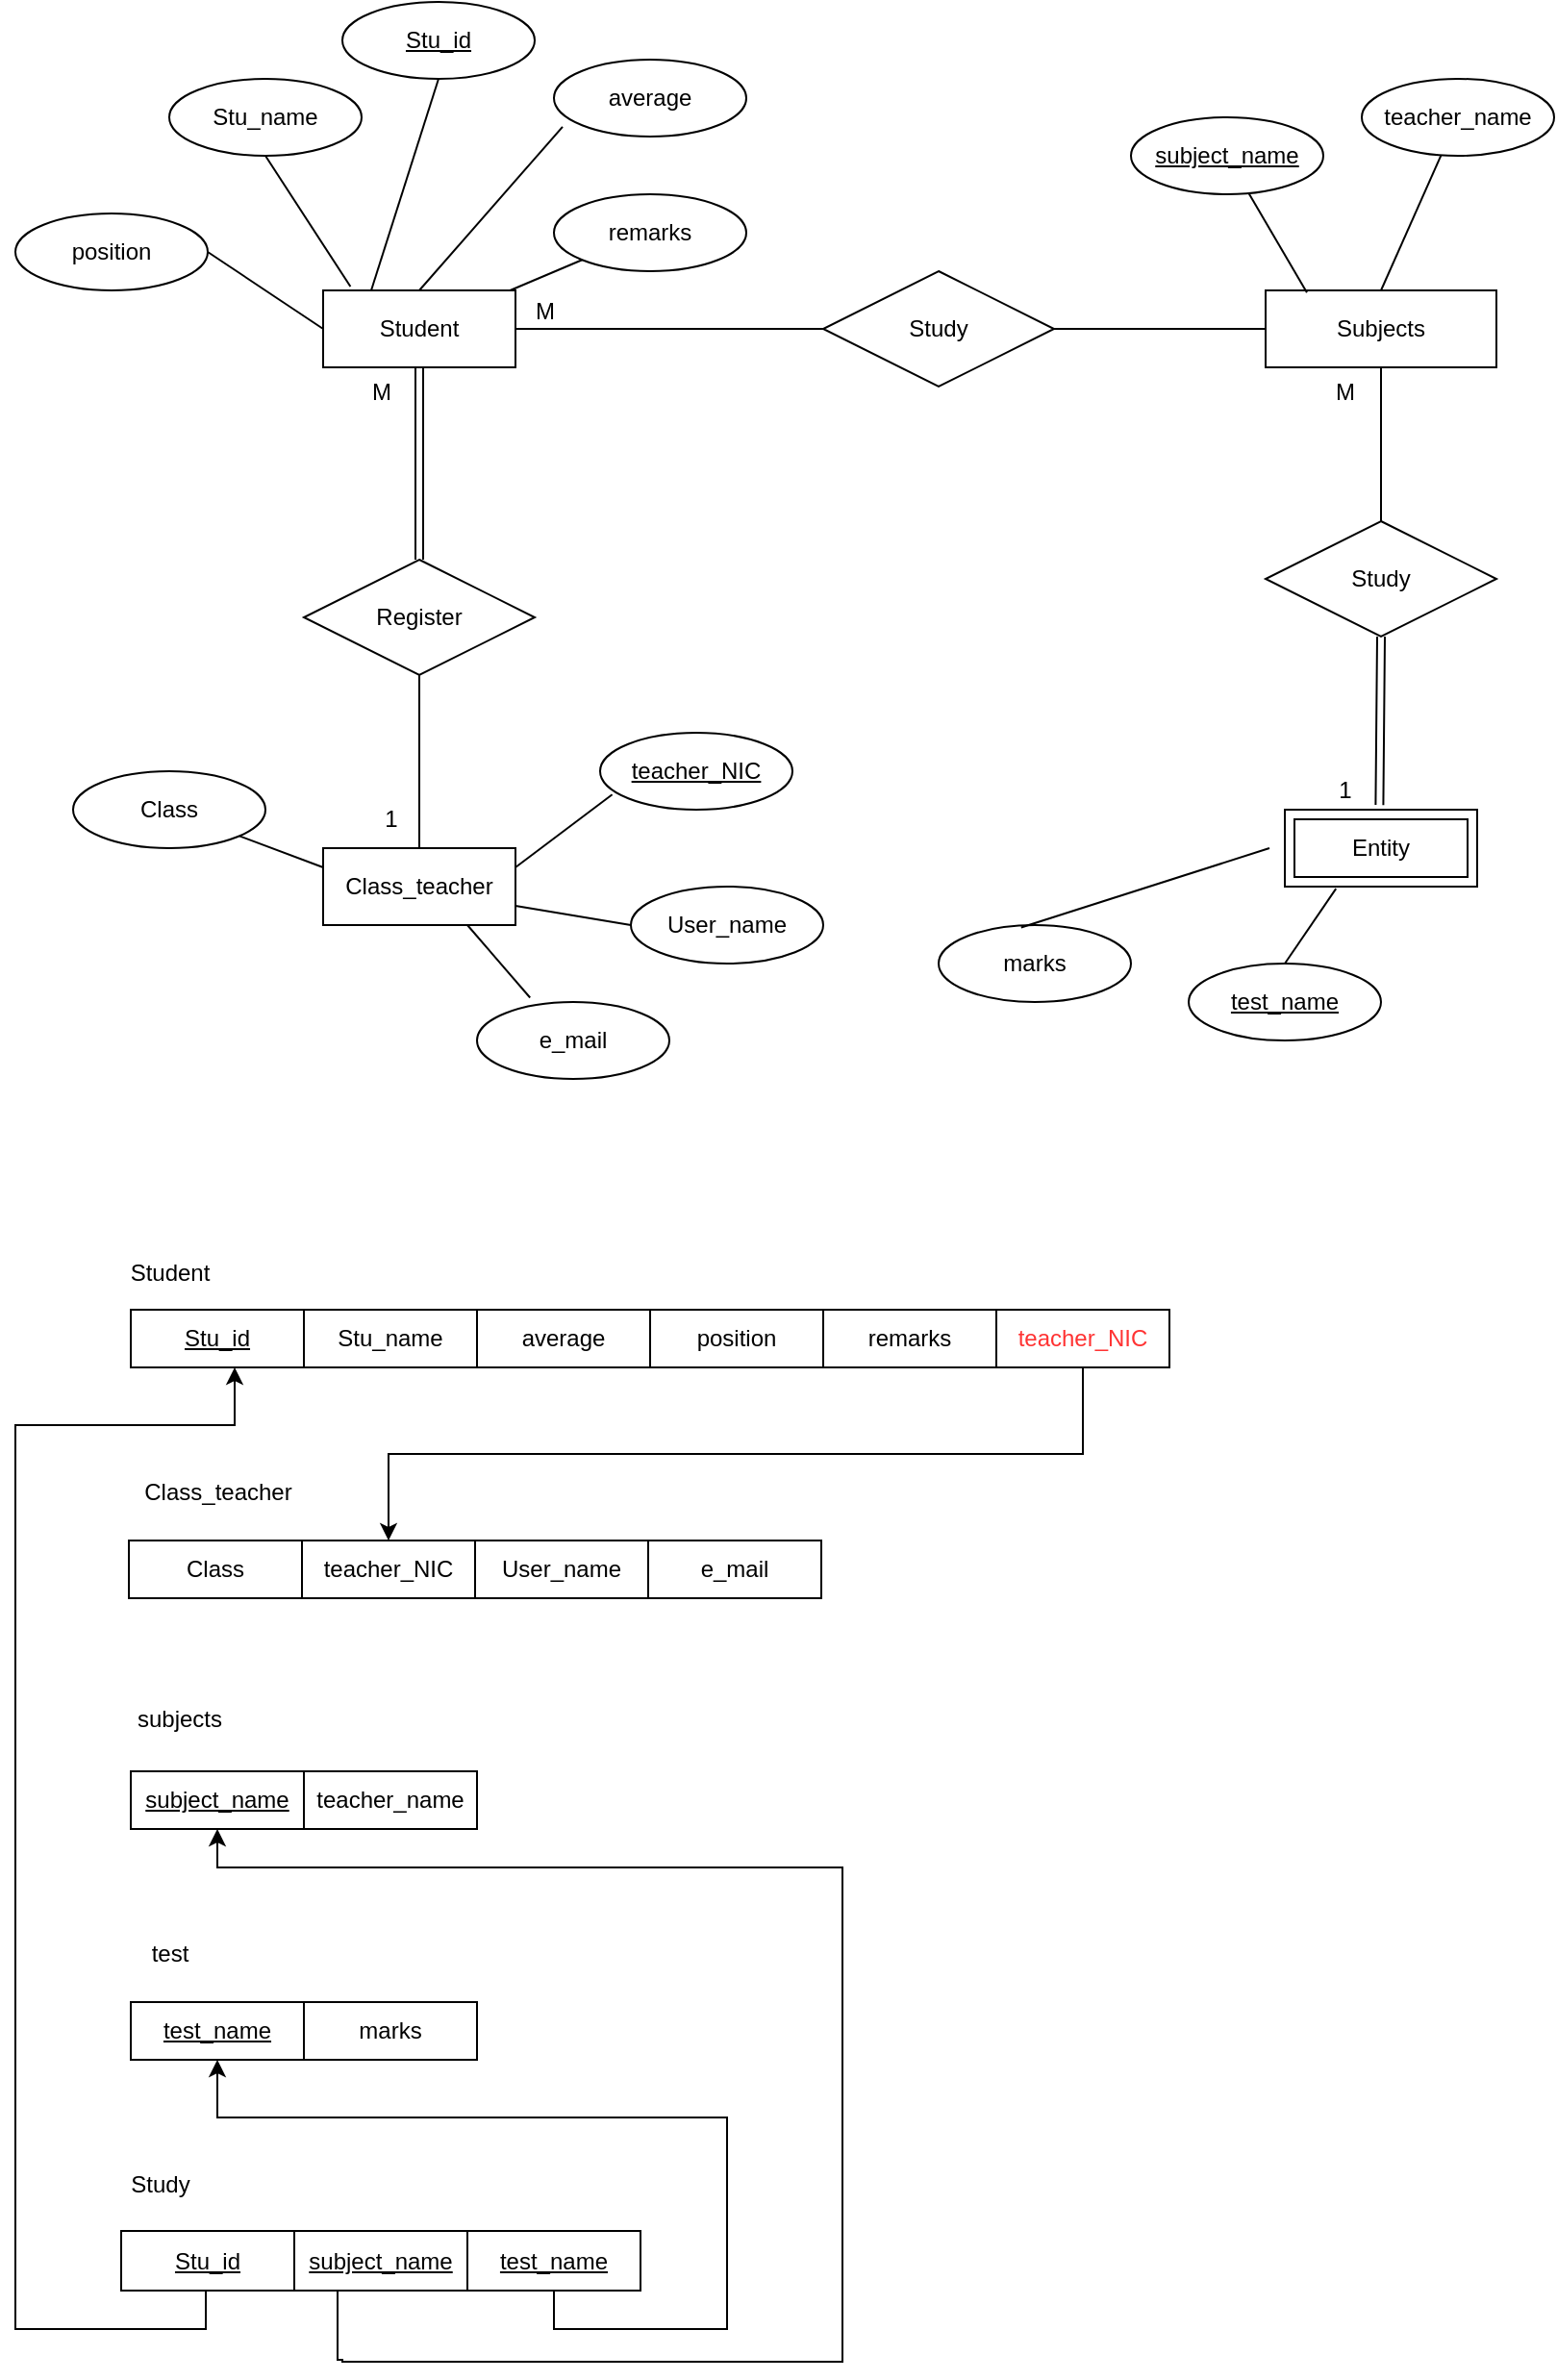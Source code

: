 <mxfile version="21.6.1" type="device">
  <diagram name="Page-1" id="Y7KvWKeOSKiwgBi6ouKE">
    <mxGraphModel dx="2058" dy="583" grid="1" gridSize="10" guides="1" tooltips="1" connect="1" arrows="1" fold="1" page="1" pageScale="1" pageWidth="827" pageHeight="1169" math="0" shadow="0">
      <root>
        <mxCell id="0" />
        <mxCell id="1" parent="0" />
        <mxCell id="_9Xual9Ycu1BCJmLohrW-1" value="Student" style="whiteSpace=wrap;html=1;align=center;" vertex="1" parent="1">
          <mxGeometry x="110" y="160" width="100" height="40" as="geometry" />
        </mxCell>
        <mxCell id="_9Xual9Ycu1BCJmLohrW-4" value="Subjects" style="whiteSpace=wrap;html=1;" vertex="1" parent="1">
          <mxGeometry x="600" y="160" width="120" height="40" as="geometry" />
        </mxCell>
        <mxCell id="_9Xual9Ycu1BCJmLohrW-6" value="" style="endArrow=none;html=1;rounded=0;exitX=1;exitY=0.5;exitDx=0;exitDy=0;" edge="1" parent="1" source="_9Xual9Ycu1BCJmLohrW-1" target="_9Xual9Ycu1BCJmLohrW-87">
          <mxGeometry relative="1" as="geometry">
            <mxPoint x="220" y="179.5" as="sourcePoint" />
            <mxPoint x="374" y="180" as="targetPoint" />
          </mxGeometry>
        </mxCell>
        <mxCell id="_9Xual9Ycu1BCJmLohrW-8" value="Stu_name" style="ellipse;whiteSpace=wrap;html=1;align=center;" vertex="1" parent="1">
          <mxGeometry x="30" y="50" width="100" height="40" as="geometry" />
        </mxCell>
        <mxCell id="_9Xual9Ycu1BCJmLohrW-9" value="&lt;u&gt;Stu_id&lt;/u&gt;" style="ellipse;whiteSpace=wrap;html=1;align=center;" vertex="1" parent="1">
          <mxGeometry x="120" y="10" width="100" height="40" as="geometry" />
        </mxCell>
        <mxCell id="_9Xual9Ycu1BCJmLohrW-10" value="average" style="ellipse;whiteSpace=wrap;html=1;align=center;" vertex="1" parent="1">
          <mxGeometry x="230" y="40" width="100" height="40" as="geometry" />
        </mxCell>
        <mxCell id="_9Xual9Ycu1BCJmLohrW-11" value="position" style="ellipse;whiteSpace=wrap;html=1;align=center;" vertex="1" parent="1">
          <mxGeometry x="-50" y="120" width="100" height="40" as="geometry" />
        </mxCell>
        <mxCell id="_9Xual9Ycu1BCJmLohrW-12" value="remarks" style="ellipse;whiteSpace=wrap;html=1;align=center;" vertex="1" parent="1">
          <mxGeometry x="230" y="110" width="100" height="40" as="geometry" />
        </mxCell>
        <mxCell id="_9Xual9Ycu1BCJmLohrW-13" value="" style="endArrow=none;html=1;rounded=0;exitX=0;exitY=1;exitDx=0;exitDy=0;" edge="1" parent="1" source="_9Xual9Ycu1BCJmLohrW-12" target="_9Xual9Ycu1BCJmLohrW-1">
          <mxGeometry relative="1" as="geometry">
            <mxPoint x="330" y="300" as="sourcePoint" />
            <mxPoint x="490" y="300" as="targetPoint" />
          </mxGeometry>
        </mxCell>
        <mxCell id="_9Xual9Ycu1BCJmLohrW-14" value="" style="endArrow=none;html=1;rounded=0;exitX=1;exitY=0.5;exitDx=0;exitDy=0;entryX=0;entryY=0.5;entryDx=0;entryDy=0;" edge="1" parent="1" source="_9Xual9Ycu1BCJmLohrW-11" target="_9Xual9Ycu1BCJmLohrW-1">
          <mxGeometry relative="1" as="geometry">
            <mxPoint x="200" y="300" as="sourcePoint" />
            <mxPoint x="185" y="212" as="targetPoint" />
          </mxGeometry>
        </mxCell>
        <mxCell id="_9Xual9Ycu1BCJmLohrW-15" value="" style="endArrow=none;html=1;rounded=0;exitX=0.5;exitY=1;exitDx=0;exitDy=0;entryX=0.142;entryY=-0.049;entryDx=0;entryDy=0;entryPerimeter=0;" edge="1" parent="1" source="_9Xual9Ycu1BCJmLohrW-8" target="_9Xual9Ycu1BCJmLohrW-1">
          <mxGeometry relative="1" as="geometry">
            <mxPoint x="80" y="280" as="sourcePoint" />
            <mxPoint x="138" y="211" as="targetPoint" />
          </mxGeometry>
        </mxCell>
        <mxCell id="_9Xual9Ycu1BCJmLohrW-16" value="" style="endArrow=none;html=1;rounded=0;exitX=0.5;exitY=1;exitDx=0;exitDy=0;entryX=0.25;entryY=0;entryDx=0;entryDy=0;" edge="1" parent="1" source="_9Xual9Ycu1BCJmLohrW-9" target="_9Xual9Ycu1BCJmLohrW-1">
          <mxGeometry relative="1" as="geometry">
            <mxPoint x="90" y="100" as="sourcePoint" />
            <mxPoint x="140" y="160" as="targetPoint" />
          </mxGeometry>
        </mxCell>
        <mxCell id="_9Xual9Ycu1BCJmLohrW-17" value="" style="endArrow=none;html=1;rounded=0;exitX=0.045;exitY=0.874;exitDx=0;exitDy=0;entryX=0.5;entryY=0;entryDx=0;entryDy=0;exitPerimeter=0;" edge="1" parent="1" source="_9Xual9Ycu1BCJmLohrW-10" target="_9Xual9Ycu1BCJmLohrW-1">
          <mxGeometry relative="1" as="geometry">
            <mxPoint x="180" y="60" as="sourcePoint" />
            <mxPoint x="145" y="170" as="targetPoint" />
          </mxGeometry>
        </mxCell>
        <mxCell id="_9Xual9Ycu1BCJmLohrW-18" value="&lt;u&gt;subject_name&lt;/u&gt;" style="ellipse;whiteSpace=wrap;html=1;align=center;" vertex="1" parent="1">
          <mxGeometry x="530" y="70" width="100" height="40" as="geometry" />
        </mxCell>
        <mxCell id="_9Xual9Ycu1BCJmLohrW-19" value="marks" style="ellipse;whiteSpace=wrap;html=1;align=center;" vertex="1" parent="1">
          <mxGeometry x="430" y="490" width="100" height="40" as="geometry" />
        </mxCell>
        <mxCell id="_9Xual9Ycu1BCJmLohrW-20" value="" style="endArrow=none;html=1;rounded=0;entryX=0.5;entryY=1;entryDx=0;entryDy=0;exitX=0.5;exitY=0;exitDx=0;exitDy=0;" edge="1" parent="1" source="_9Xual9Ycu1BCJmLohrW-22" target="_9Xual9Ycu1BCJmLohrW-4">
          <mxGeometry relative="1" as="geometry">
            <mxPoint x="464" y="260" as="sourcePoint" />
            <mxPoint x="610" y="260" as="targetPoint" />
          </mxGeometry>
        </mxCell>
        <mxCell id="_9Xual9Ycu1BCJmLohrW-22" value="Study" style="shape=rhombus;perimeter=rhombusPerimeter;whiteSpace=wrap;html=1;align=center;" vertex="1" parent="1">
          <mxGeometry x="600" y="280" width="120" height="60" as="geometry" />
        </mxCell>
        <mxCell id="_9Xual9Ycu1BCJmLohrW-24" value="" style="endArrow=none;html=1;rounded=0;exitX=0.429;exitY=0.031;exitDx=0;exitDy=0;exitPerimeter=0;entryX=0;entryY=0.5;entryDx=0;entryDy=0;" edge="1" parent="1" source="_9Xual9Ycu1BCJmLohrW-19">
          <mxGeometry relative="1" as="geometry">
            <mxPoint x="330" y="300" as="sourcePoint" />
            <mxPoint x="602" y="450" as="targetPoint" />
          </mxGeometry>
        </mxCell>
        <mxCell id="_9Xual9Ycu1BCJmLohrW-25" value="Register" style="shape=rhombus;perimeter=rhombusPerimeter;whiteSpace=wrap;html=1;align=center;" vertex="1" parent="1">
          <mxGeometry x="100" y="300" width="120" height="60" as="geometry" />
        </mxCell>
        <mxCell id="_9Xual9Ycu1BCJmLohrW-26" value="Class_teacher" style="whiteSpace=wrap;html=1;align=center;" vertex="1" parent="1">
          <mxGeometry x="110" y="450" width="100" height="40" as="geometry" />
        </mxCell>
        <mxCell id="_9Xual9Ycu1BCJmLohrW-27" value="" style="endArrow=none;html=1;rounded=0;exitX=0.5;exitY=0;exitDx=0;exitDy=0;entryX=0.5;entryY=1;entryDx=0;entryDy=0;shape=link;" edge="1" parent="1" source="_9Xual9Ycu1BCJmLohrW-25" target="_9Xual9Ycu1BCJmLohrW-1">
          <mxGeometry relative="1" as="geometry">
            <mxPoint x="483" y="501" as="sourcePoint" />
            <mxPoint x="610" y="460" as="targetPoint" />
          </mxGeometry>
        </mxCell>
        <mxCell id="_9Xual9Ycu1BCJmLohrW-28" value="" style="endArrow=none;html=1;rounded=0;exitX=0.5;exitY=1;exitDx=0;exitDy=0;entryX=0.5;entryY=0;entryDx=0;entryDy=0;" edge="1" parent="1" source="_9Xual9Ycu1BCJmLohrW-25" target="_9Xual9Ycu1BCJmLohrW-26">
          <mxGeometry relative="1" as="geometry">
            <mxPoint x="170" y="310" as="sourcePoint" />
            <mxPoint x="170" y="210" as="targetPoint" />
          </mxGeometry>
        </mxCell>
        <mxCell id="_9Xual9Ycu1BCJmLohrW-29" value="teacher_name" style="ellipse;whiteSpace=wrap;html=1;align=center;" vertex="1" parent="1">
          <mxGeometry x="650" y="50" width="100" height="40" as="geometry" />
        </mxCell>
        <mxCell id="_9Xual9Ycu1BCJmLohrW-30" value="" style="endArrow=none;html=1;rounded=0;entryX=0.179;entryY=0.029;entryDx=0;entryDy=0;entryPerimeter=0;" edge="1" parent="1" source="_9Xual9Ycu1BCJmLohrW-18" target="_9Xual9Ycu1BCJmLohrW-4">
          <mxGeometry relative="1" as="geometry">
            <mxPoint x="330" y="300" as="sourcePoint" />
            <mxPoint x="490" y="300" as="targetPoint" />
          </mxGeometry>
        </mxCell>
        <mxCell id="_9Xual9Ycu1BCJmLohrW-31" value="" style="endArrow=none;html=1;rounded=0;entryX=0.5;entryY=0;entryDx=0;entryDy=0;" edge="1" parent="1" source="_9Xual9Ycu1BCJmLohrW-29" target="_9Xual9Ycu1BCJmLohrW-4">
          <mxGeometry relative="1" as="geometry">
            <mxPoint x="601" y="119" as="sourcePoint" />
            <mxPoint x="631" y="171" as="targetPoint" />
          </mxGeometry>
        </mxCell>
        <mxCell id="_9Xual9Ycu1BCJmLohrW-32" value="&lt;u&gt;test_name&lt;/u&gt;" style="ellipse;whiteSpace=wrap;html=1;align=center;" vertex="1" parent="1">
          <mxGeometry x="560" y="510" width="100" height="40" as="geometry" />
        </mxCell>
        <mxCell id="_9Xual9Ycu1BCJmLohrW-33" value="" style="endArrow=none;html=1;rounded=0;exitX=0.5;exitY=0;exitDx=0;exitDy=0;entryX=0.346;entryY=1.027;entryDx=0;entryDy=0;entryPerimeter=0;" edge="1" parent="1" source="_9Xual9Ycu1BCJmLohrW-32">
          <mxGeometry relative="1" as="geometry">
            <mxPoint x="483" y="501" as="sourcePoint" />
            <mxPoint x="636.6" y="471.08" as="targetPoint" />
          </mxGeometry>
        </mxCell>
        <mxCell id="_9Xual9Ycu1BCJmLohrW-35" value="&lt;u&gt;teacher_NIC&lt;/u&gt;" style="ellipse;whiteSpace=wrap;html=1;align=center;" vertex="1" parent="1">
          <mxGeometry x="254" y="390" width="100" height="40" as="geometry" />
        </mxCell>
        <mxCell id="_9Xual9Ycu1BCJmLohrW-36" value="" style="endArrow=none;html=1;rounded=0;exitX=0.063;exitY=0.803;exitDx=0;exitDy=0;entryX=1;entryY=0.25;entryDx=0;entryDy=0;exitPerimeter=0;" edge="1" parent="1" source="_9Xual9Ycu1BCJmLohrW-35" target="_9Xual9Ycu1BCJmLohrW-26">
          <mxGeometry relative="1" as="geometry">
            <mxPoint x="170" y="370" as="sourcePoint" />
            <mxPoint x="170" y="460" as="targetPoint" />
          </mxGeometry>
        </mxCell>
        <mxCell id="_9Xual9Ycu1BCJmLohrW-37" value="User_name" style="ellipse;whiteSpace=wrap;html=1;align=center;" vertex="1" parent="1">
          <mxGeometry x="270" y="470" width="100" height="40" as="geometry" />
        </mxCell>
        <mxCell id="_9Xual9Ycu1BCJmLohrW-38" value="" style="endArrow=none;html=1;rounded=0;exitX=0;exitY=0.5;exitDx=0;exitDy=0;entryX=1;entryY=0.75;entryDx=0;entryDy=0;" edge="1" parent="1" source="_9Xual9Ycu1BCJmLohrW-37" target="_9Xual9Ycu1BCJmLohrW-26">
          <mxGeometry relative="1" as="geometry">
            <mxPoint x="270" y="432" as="sourcePoint" />
            <mxPoint x="220" y="470" as="targetPoint" />
          </mxGeometry>
        </mxCell>
        <mxCell id="_9Xual9Ycu1BCJmLohrW-39" value="e_mail" style="ellipse;whiteSpace=wrap;html=1;align=center;" vertex="1" parent="1">
          <mxGeometry x="190" y="530" width="100" height="40" as="geometry" />
        </mxCell>
        <mxCell id="_9Xual9Ycu1BCJmLohrW-40" value="" style="endArrow=none;html=1;rounded=0;exitX=0.276;exitY=-0.056;exitDx=0;exitDy=0;entryX=0.75;entryY=1;entryDx=0;entryDy=0;exitPerimeter=0;" edge="1" parent="1" source="_9Xual9Ycu1BCJmLohrW-39" target="_9Xual9Ycu1BCJmLohrW-26">
          <mxGeometry relative="1" as="geometry">
            <mxPoint x="280" y="500" as="sourcePoint" />
            <mxPoint x="220" y="490" as="targetPoint" />
          </mxGeometry>
        </mxCell>
        <mxCell id="_9Xual9Ycu1BCJmLohrW-43" value="Class" style="ellipse;whiteSpace=wrap;html=1;align=center;" vertex="1" parent="1">
          <mxGeometry x="-20" y="410" width="100" height="40" as="geometry" />
        </mxCell>
        <mxCell id="_9Xual9Ycu1BCJmLohrW-44" value="" style="endArrow=none;html=1;rounded=0;entryX=0;entryY=0.25;entryDx=0;entryDy=0;" edge="1" parent="1" source="_9Xual9Ycu1BCJmLohrW-43" target="_9Xual9Ycu1BCJmLohrW-26">
          <mxGeometry relative="1" as="geometry">
            <mxPoint x="90" y="550" as="sourcePoint" />
            <mxPoint x="134" y="503" as="targetPoint" />
          </mxGeometry>
        </mxCell>
        <mxCell id="_9Xual9Ycu1BCJmLohrW-45" value="M" style="text;html=1;align=center;verticalAlign=middle;resizable=0;points=[];autosize=1;strokeColor=none;fillColor=none;" vertex="1" parent="1">
          <mxGeometry x="125" y="198" width="30" height="30" as="geometry" />
        </mxCell>
        <mxCell id="_9Xual9Ycu1BCJmLohrW-46" value="1" style="text;html=1;align=center;verticalAlign=middle;resizable=0;points=[];autosize=1;strokeColor=none;fillColor=none;" vertex="1" parent="1">
          <mxGeometry x="130" y="420" width="30" height="30" as="geometry" />
        </mxCell>
        <mxCell id="_9Xual9Ycu1BCJmLohrW-49" value="M" style="text;html=1;align=center;verticalAlign=middle;resizable=0;points=[];autosize=1;strokeColor=none;fillColor=none;" vertex="1" parent="1">
          <mxGeometry x="210" y="156" width="30" height="30" as="geometry" />
        </mxCell>
        <mxCell id="_9Xual9Ycu1BCJmLohrW-51" value="1" style="text;html=1;align=center;verticalAlign=middle;resizable=0;points=[];autosize=1;strokeColor=none;fillColor=none;" vertex="1" parent="1">
          <mxGeometry x="626" y="405" width="30" height="30" as="geometry" />
        </mxCell>
        <mxCell id="_9Xual9Ycu1BCJmLohrW-52" value="M" style="text;html=1;align=center;verticalAlign=middle;resizable=0;points=[];autosize=1;strokeColor=none;fillColor=none;" vertex="1" parent="1">
          <mxGeometry x="626" y="198" width="30" height="30" as="geometry" />
        </mxCell>
        <mxCell id="_9Xual9Ycu1BCJmLohrW-53" value="" style="endArrow=none;html=1;rounded=0;entryX=0.5;entryY=1;entryDx=0;entryDy=0;exitX=0.572;exitY=-0.061;exitDx=0;exitDy=0;exitPerimeter=0;shape=link;" edge="1" parent="1" target="_9Xual9Ycu1BCJmLohrW-22">
          <mxGeometry relative="1" as="geometry">
            <mxPoint x="659.2" y="427.56" as="sourcePoint" />
            <mxPoint x="490" y="300" as="targetPoint" />
          </mxGeometry>
        </mxCell>
        <mxCell id="_9Xual9Ycu1BCJmLohrW-55" value="&lt;u&gt;Stu_id&lt;/u&gt;" style="whiteSpace=wrap;html=1;" vertex="1" parent="1">
          <mxGeometry x="10" y="690" width="90" height="30" as="geometry" />
        </mxCell>
        <mxCell id="_9Xual9Ycu1BCJmLohrW-58" value="Student" style="text;html=1;align=center;verticalAlign=middle;resizable=0;points=[];autosize=1;strokeColor=none;fillColor=none;" vertex="1" parent="1">
          <mxGeometry y="656" width="60" height="30" as="geometry" />
        </mxCell>
        <mxCell id="_9Xual9Ycu1BCJmLohrW-59" value="Stu_name" style="whiteSpace=wrap;html=1;" vertex="1" parent="1">
          <mxGeometry x="100" y="690" width="90" height="30" as="geometry" />
        </mxCell>
        <mxCell id="_9Xual9Ycu1BCJmLohrW-60" value="average" style="whiteSpace=wrap;html=1;" vertex="1" parent="1">
          <mxGeometry x="190" y="690" width="90" height="30" as="geometry" />
        </mxCell>
        <mxCell id="_9Xual9Ycu1BCJmLohrW-61" value="position" style="whiteSpace=wrap;html=1;" vertex="1" parent="1">
          <mxGeometry x="280" y="690" width="90" height="30" as="geometry" />
        </mxCell>
        <mxCell id="_9Xual9Ycu1BCJmLohrW-62" value="remarks" style="whiteSpace=wrap;html=1;" vertex="1" parent="1">
          <mxGeometry x="370" y="690" width="90" height="30" as="geometry" />
        </mxCell>
        <mxCell id="_9Xual9Ycu1BCJmLohrW-63" value="Class_teacher" style="text;html=1;align=center;verticalAlign=middle;resizable=0;points=[];autosize=1;strokeColor=none;fillColor=none;" vertex="1" parent="1">
          <mxGeometry x="5" y="770" width="100" height="30" as="geometry" />
        </mxCell>
        <mxCell id="_9Xual9Ycu1BCJmLohrW-65" value="Class" style="whiteSpace=wrap;html=1;" vertex="1" parent="1">
          <mxGeometry x="9" y="810" width="90" height="30" as="geometry" />
        </mxCell>
        <mxCell id="_9Xual9Ycu1BCJmLohrW-66" value="teacher_NIC" style="whiteSpace=wrap;html=1;" vertex="1" parent="1">
          <mxGeometry x="99" y="810" width="90" height="30" as="geometry" />
        </mxCell>
        <mxCell id="_9Xual9Ycu1BCJmLohrW-67" value="User_name" style="whiteSpace=wrap;html=1;" vertex="1" parent="1">
          <mxGeometry x="189" y="810" width="90" height="30" as="geometry" />
        </mxCell>
        <mxCell id="_9Xual9Ycu1BCJmLohrW-68" value="e_mail" style="whiteSpace=wrap;html=1;" vertex="1" parent="1">
          <mxGeometry x="279" y="810" width="90" height="30" as="geometry" />
        </mxCell>
        <mxCell id="_9Xual9Ycu1BCJmLohrW-69" value="subjects" style="text;html=1;align=center;verticalAlign=middle;resizable=0;points=[];autosize=1;strokeColor=none;fillColor=none;" vertex="1" parent="1">
          <mxGeometry y="888" width="70" height="30" as="geometry" />
        </mxCell>
        <mxCell id="_9Xual9Ycu1BCJmLohrW-70" value="&lt;u&gt;subject_name&lt;/u&gt;" style="whiteSpace=wrap;html=1;" vertex="1" parent="1">
          <mxGeometry x="10" y="930" width="90" height="30" as="geometry" />
        </mxCell>
        <mxCell id="_9Xual9Ycu1BCJmLohrW-71" value="teacher_name" style="whiteSpace=wrap;html=1;" vertex="1" parent="1">
          <mxGeometry x="100" y="930" width="90" height="30" as="geometry" />
        </mxCell>
        <mxCell id="_9Xual9Ycu1BCJmLohrW-72" value="test" style="text;html=1;align=center;verticalAlign=middle;resizable=0;points=[];autosize=1;strokeColor=none;fillColor=none;" vertex="1" parent="1">
          <mxGeometry x="10" y="1010" width="40" height="30" as="geometry" />
        </mxCell>
        <mxCell id="_9Xual9Ycu1BCJmLohrW-73" value="&lt;u&gt;test_name&lt;/u&gt;" style="whiteSpace=wrap;html=1;" vertex="1" parent="1">
          <mxGeometry x="10" y="1050" width="90" height="30" as="geometry" />
        </mxCell>
        <mxCell id="_9Xual9Ycu1BCJmLohrW-74" value="marks" style="whiteSpace=wrap;html=1;" vertex="1" parent="1">
          <mxGeometry x="100" y="1050" width="90" height="30" as="geometry" />
        </mxCell>
        <mxCell id="_9Xual9Ycu1BCJmLohrW-80" style="edgeStyle=orthogonalEdgeStyle;rounded=0;orthogonalLoop=1;jettySize=auto;html=1;entryX=0.5;entryY=0;entryDx=0;entryDy=0;exitX=0.5;exitY=1;exitDx=0;exitDy=0;" edge="1" parent="1" source="_9Xual9Ycu1BCJmLohrW-75" target="_9Xual9Ycu1BCJmLohrW-66">
          <mxGeometry relative="1" as="geometry">
            <mxPoint x="510" y="873" as="targetPoint" />
            <mxPoint x="735" y="768" as="sourcePoint" />
          </mxGeometry>
        </mxCell>
        <mxCell id="_9Xual9Ycu1BCJmLohrW-75" value="&lt;span style=&quot;border-color: var(--border-color);&quot;&gt;&lt;font color=&quot;#ff3333&quot;&gt;teacher_NIC&lt;/font&gt;&lt;/span&gt;" style="whiteSpace=wrap;html=1;" vertex="1" parent="1">
          <mxGeometry x="460" y="690" width="90" height="30" as="geometry" />
        </mxCell>
        <mxCell id="_9Xual9Ycu1BCJmLohrW-76" value="Study" style="text;html=1;align=center;verticalAlign=middle;resizable=0;points=[];autosize=1;strokeColor=none;fillColor=none;" vertex="1" parent="1">
          <mxGeometry y="1130" width="50" height="30" as="geometry" />
        </mxCell>
        <mxCell id="_9Xual9Ycu1BCJmLohrW-81" style="edgeStyle=orthogonalEdgeStyle;rounded=0;orthogonalLoop=1;jettySize=auto;html=1;entryX=0.5;entryY=1;entryDx=0;entryDy=0;exitX=0.389;exitY=1;exitDx=0;exitDy=0;exitPerimeter=0;" edge="1" parent="1">
          <mxGeometry relative="1" as="geometry">
            <mxPoint x="64" y="720" as="targetPoint" />
            <mxPoint x="49.01" y="1200" as="sourcePoint" />
            <Array as="points">
              <mxPoint x="49" y="1220" />
              <mxPoint x="-50" y="1220" />
              <mxPoint x="-50" y="750" />
              <mxPoint x="64" y="750" />
            </Array>
          </mxGeometry>
        </mxCell>
        <mxCell id="_9Xual9Ycu1BCJmLohrW-77" value="&lt;u&gt;Stu_id&lt;/u&gt;" style="whiteSpace=wrap;html=1;" vertex="1" parent="1">
          <mxGeometry x="5" y="1169" width="90" height="31" as="geometry" />
        </mxCell>
        <mxCell id="_9Xual9Ycu1BCJmLohrW-85" style="edgeStyle=orthogonalEdgeStyle;rounded=0;orthogonalLoop=1;jettySize=auto;html=1;exitX=0.25;exitY=1;exitDx=0;exitDy=0;entryX=0.5;entryY=1;entryDx=0;entryDy=0;" edge="1" parent="1" source="_9Xual9Ycu1BCJmLohrW-78" target="_9Xual9Ycu1BCJmLohrW-70">
          <mxGeometry relative="1" as="geometry">
            <mxPoint x="48.25" y="971.7" as="targetPoint" />
            <mxPoint x="120" y="1236" as="sourcePoint" />
            <Array as="points">
              <mxPoint x="118" y="1236" />
              <mxPoint x="120" y="1236" />
              <mxPoint x="120" y="1237" />
              <mxPoint x="380" y="1237" />
              <mxPoint x="380" y="980" />
              <mxPoint x="55" y="980" />
            </Array>
          </mxGeometry>
        </mxCell>
        <mxCell id="_9Xual9Ycu1BCJmLohrW-78" value="&lt;u&gt;subject_name&lt;/u&gt;" style="whiteSpace=wrap;html=1;" vertex="1" parent="1">
          <mxGeometry x="95" y="1169" width="90" height="31" as="geometry" />
        </mxCell>
        <mxCell id="_9Xual9Ycu1BCJmLohrW-86" style="edgeStyle=orthogonalEdgeStyle;rounded=0;orthogonalLoop=1;jettySize=auto;html=1;entryX=0.5;entryY=1;entryDx=0;entryDy=0;" edge="1" parent="1" source="_9Xual9Ycu1BCJmLohrW-79" target="_9Xual9Ycu1BCJmLohrW-73">
          <mxGeometry relative="1" as="geometry">
            <mxPoint x="260" y="1230" as="targetPoint" />
            <Array as="points">
              <mxPoint x="230" y="1220" />
              <mxPoint x="320" y="1220" />
              <mxPoint x="320" y="1110" />
              <mxPoint x="55" y="1110" />
            </Array>
          </mxGeometry>
        </mxCell>
        <mxCell id="_9Xual9Ycu1BCJmLohrW-79" value="&lt;u&gt;test_name&lt;/u&gt;" style="whiteSpace=wrap;html=1;" vertex="1" parent="1">
          <mxGeometry x="185" y="1169" width="90" height="31" as="geometry" />
        </mxCell>
        <mxCell id="_9Xual9Ycu1BCJmLohrW-87" value="Study" style="shape=rhombus;perimeter=rhombusPerimeter;whiteSpace=wrap;html=1;align=center;" vertex="1" parent="1">
          <mxGeometry x="370" y="150" width="120" height="60" as="geometry" />
        </mxCell>
        <mxCell id="_9Xual9Ycu1BCJmLohrW-88" value="" style="endArrow=none;html=1;rounded=0;exitX=1;exitY=0.5;exitDx=0;exitDy=0;entryX=0;entryY=0.5;entryDx=0;entryDy=0;" edge="1" parent="1" source="_9Xual9Ycu1BCJmLohrW-87" target="_9Xual9Ycu1BCJmLohrW-4">
          <mxGeometry relative="1" as="geometry">
            <mxPoint x="220" y="190" as="sourcePoint" />
            <mxPoint x="380" y="190" as="targetPoint" />
          </mxGeometry>
        </mxCell>
        <mxCell id="_9Xual9Ycu1BCJmLohrW-89" value="Entity" style="shape=ext;margin=3;double=1;whiteSpace=wrap;html=1;align=center;" vertex="1" parent="1">
          <mxGeometry x="610" y="430" width="100" height="40" as="geometry" />
        </mxCell>
      </root>
    </mxGraphModel>
  </diagram>
</mxfile>
